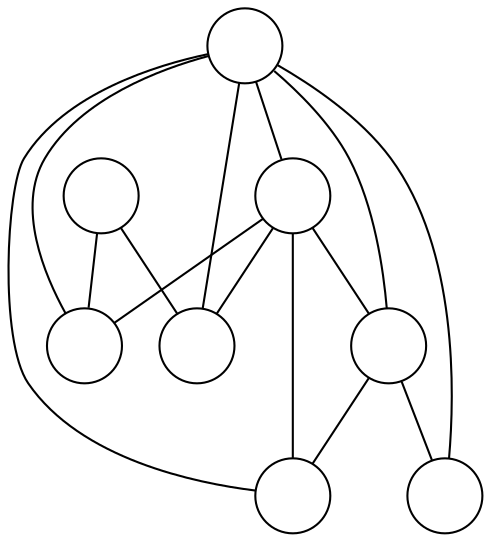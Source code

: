 graph G {
  node[label="", shape=circle]
  0;
  1;
  2;
  3;
  4;
  5;
  6;
  7;
  4 -- 0;
  4 -- 1;
  5 -- 2;
  5 -- 3;
  6 -- 0;
  6 -- 2;
  6 -- 3;
  6 -- 4;
  7 -- 0;
  7 -- 1;
  7 -- 2;
  7 -- 3;
  7 -- 4;
  7 -- 6;
}
